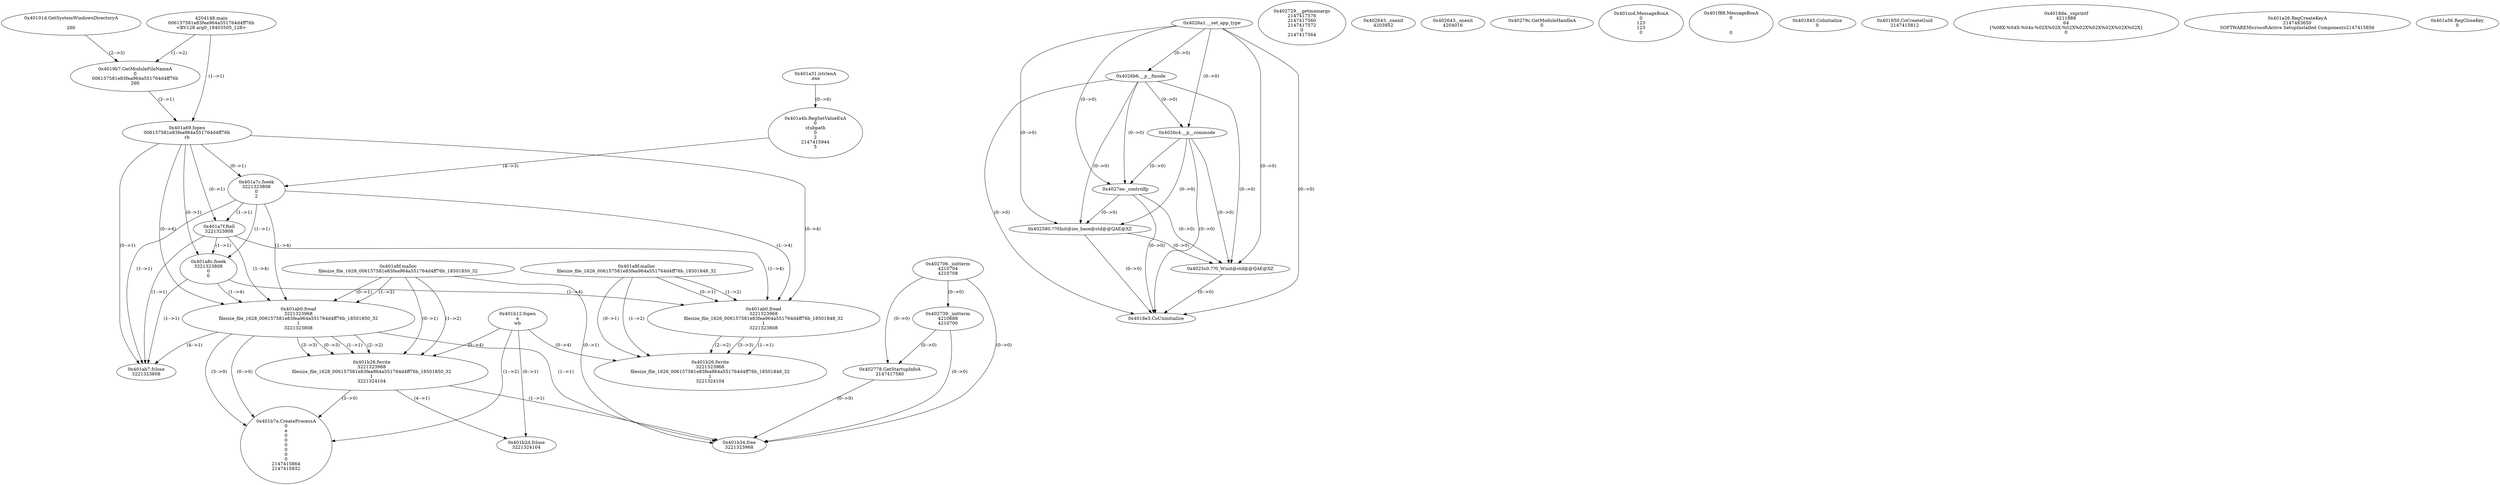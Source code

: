 // Global SCDG with merge call
digraph {
	0 [label="4204148.main
006157581e83fea964a551764d4ff76b
<BV128 arg0_18403505_128>"]
	1 [label="0x4026a1.__set_app_type
"]
	2 [label="0x4026b6.__p__fmode
"]
	1 -> 2 [label="(0-->0)"]
	3 [label="0x4026c4.__p__commode
"]
	1 -> 3 [label="(0-->0)"]
	2 -> 3 [label="(0-->0)"]
	4 [label="0x4027ee._controlfp
"]
	1 -> 4 [label="(0-->0)"]
	2 -> 4 [label="(0-->0)"]
	3 -> 4 [label="(0-->0)"]
	5 [label="0x402706._initterm
4210704
4210708"]
	6 [label="0x402729.__getmainargs
2147417576
2147417560
2147417572
0
2147417564"]
	7 [label="0x402739._initterm
4210688
4210700"]
	5 -> 7 [label="(0-->0)"]
	8 [label="0x402580.??0Init@ios_base@std@@QAE@XZ
"]
	1 -> 8 [label="(0-->0)"]
	2 -> 8 [label="(0-->0)"]
	3 -> 8 [label="(0-->0)"]
	4 -> 8 [label="(0-->0)"]
	9 [label="0x402643._onexit
4203952"]
	10 [label="0x4025c0.??0_Winit@std@@QAE@XZ
"]
	1 -> 10 [label="(0-->0)"]
	2 -> 10 [label="(0-->0)"]
	3 -> 10 [label="(0-->0)"]
	4 -> 10 [label="(0-->0)"]
	8 -> 10 [label="(0-->0)"]
	11 [label="0x402643._onexit
4204016"]
	12 [label="0x402778.GetStartupInfoA
2147417580"]
	5 -> 12 [label="(0-->0)"]
	7 -> 12 [label="(0-->0)"]
	13 [label="0x40279c.GetModuleHandleA
0"]
	14 [label="0x401ccd.MessageBoxA
0
123
123
0"]
	15 [label="0x401f88.MessageBoxA
0


0"]
	16 [label="0x401845.CoInitialize
0"]
	17 [label="0x401850.CoCreateGuid
2147415812"]
	18 [label="0x4018da._snprintf
4211888
64
{%08X-%04X-%04x-%02X%02X-%02X%02X%02X%02X%02X%02X}
0"]
	19 [label="0x4018e3.CoUninitialize
"]
	1 -> 19 [label="(0-->0)"]
	2 -> 19 [label="(0-->0)"]
	3 -> 19 [label="(0-->0)"]
	4 -> 19 [label="(0-->0)"]
	8 -> 19 [label="(0-->0)"]
	10 -> 19 [label="(0-->0)"]
	20 [label="0x40101d.GetSystemWindowsDirectoryA

260"]
	21 [label="0x4019b7.GetModuleFileNameA
0
006157581e83fea964a551764d4ff76b
260"]
	0 -> 21 [label="(1-->2)"]
	20 -> 21 [label="(2-->3)"]
	22 [label="0x401a26.RegCreateKeyA
2147483650
SOFTWARE\Microsoft\Active Setup\Installed Components\
2147415856"]
	23 [label="0x401a31.lstrlenA
\.exe"]
	24 [label="0x401a4b.RegSetValueExA
0
stubpath
0
2
2147415944
5"]
	23 -> 24 [label="(0-->6)"]
	25 [label="0x401a56.RegCloseKey
0"]
	26 [label="0x401a69.fopen
006157581e83fea964a551764d4ff76b
rb"]
	0 -> 26 [label="(1-->1)"]
	21 -> 26 [label="(2-->1)"]
	27 [label="0x401a7c.fseek
3221323808
0
2"]
	26 -> 27 [label="(0-->1)"]
	24 -> 27 [label="(4-->3)"]
	28 [label="0x401a7f.ftell
3221323808"]
	26 -> 28 [label="(0-->1)"]
	27 -> 28 [label="(1-->1)"]
	29 [label="0x401a8c.fseek
3221323808
0
0"]
	26 -> 29 [label="(0-->1)"]
	27 -> 29 [label="(1-->1)"]
	28 -> 29 [label="(1-->1)"]
	30 [label="0x401a8f.malloc
filesize_file_1628_006157581e83fea964a551764d4ff76b_18501850_32"]
	31 [label="0x401ab0.fread
3221323968
filesize_file_1628_006157581e83fea964a551764d4ff76b_18501850_32
1
3221323808"]
	30 -> 31 [label="(0-->1)"]
	30 -> 31 [label="(1-->2)"]
	26 -> 31 [label="(0-->4)"]
	27 -> 31 [label="(1-->4)"]
	28 -> 31 [label="(1-->4)"]
	29 -> 31 [label="(1-->4)"]
	32 [label="0x401ab7.fclose
3221323808"]
	26 -> 32 [label="(0-->1)"]
	27 -> 32 [label="(1-->1)"]
	28 -> 32 [label="(1-->1)"]
	29 -> 32 [label="(1-->1)"]
	31 -> 32 [label="(4-->1)"]
	33 [label="0x401b12.fopen
e
wb"]
	34 [label="0x401b26.fwrite
3221323968
filesize_file_1628_006157581e83fea964a551764d4ff76b_18501850_32
1
3221324104"]
	30 -> 34 [label="(0-->1)"]
	31 -> 34 [label="(1-->1)"]
	30 -> 34 [label="(1-->2)"]
	31 -> 34 [label="(2-->2)"]
	31 -> 34 [label="(3-->3)"]
	31 -> 34 [label="(0-->3)"]
	33 -> 34 [label="(0-->4)"]
	35 [label="0x401b2d.fclose
3221324104"]
	33 -> 35 [label="(0-->1)"]
	34 -> 35 [label="(4-->1)"]
	36 [label="0x401b34.free
3221323968"]
	30 -> 36 [label="(0-->1)"]
	31 -> 36 [label="(1-->1)"]
	34 -> 36 [label="(1-->1)"]
	5 -> 36 [label="(0-->0)"]
	7 -> 36 [label="(0-->0)"]
	12 -> 36 [label="(0-->0)"]
	37 [label="0x401b7e.CreateProcessA
0
e
0
0
0
0
0
0
2147415864
2147415932"]
	33 -> 37 [label="(1-->2)"]
	31 -> 37 [label="(3-->0)"]
	31 -> 37 [label="(0-->0)"]
	34 -> 37 [label="(3-->0)"]
	38 [label="0x401a8f.malloc
filesize_file_1626_006157581e83fea964a551764d4ff76b_18501848_32"]
	39 [label="0x401ab0.fread
3221323968
filesize_file_1626_006157581e83fea964a551764d4ff76b_18501848_32
1
3221323808"]
	38 -> 39 [label="(0-->1)"]
	38 -> 39 [label="(1-->2)"]
	26 -> 39 [label="(0-->4)"]
	27 -> 39 [label="(1-->4)"]
	28 -> 39 [label="(1-->4)"]
	29 -> 39 [label="(1-->4)"]
	40 [label="0x401b26.fwrite
3221323968
filesize_file_1626_006157581e83fea964a551764d4ff76b_18501848_32
1
3221324104"]
	38 -> 40 [label="(0-->1)"]
	39 -> 40 [label="(1-->1)"]
	38 -> 40 [label="(1-->2)"]
	39 -> 40 [label="(2-->2)"]
	39 -> 40 [label="(3-->3)"]
	33 -> 40 [label="(0-->4)"]
}

